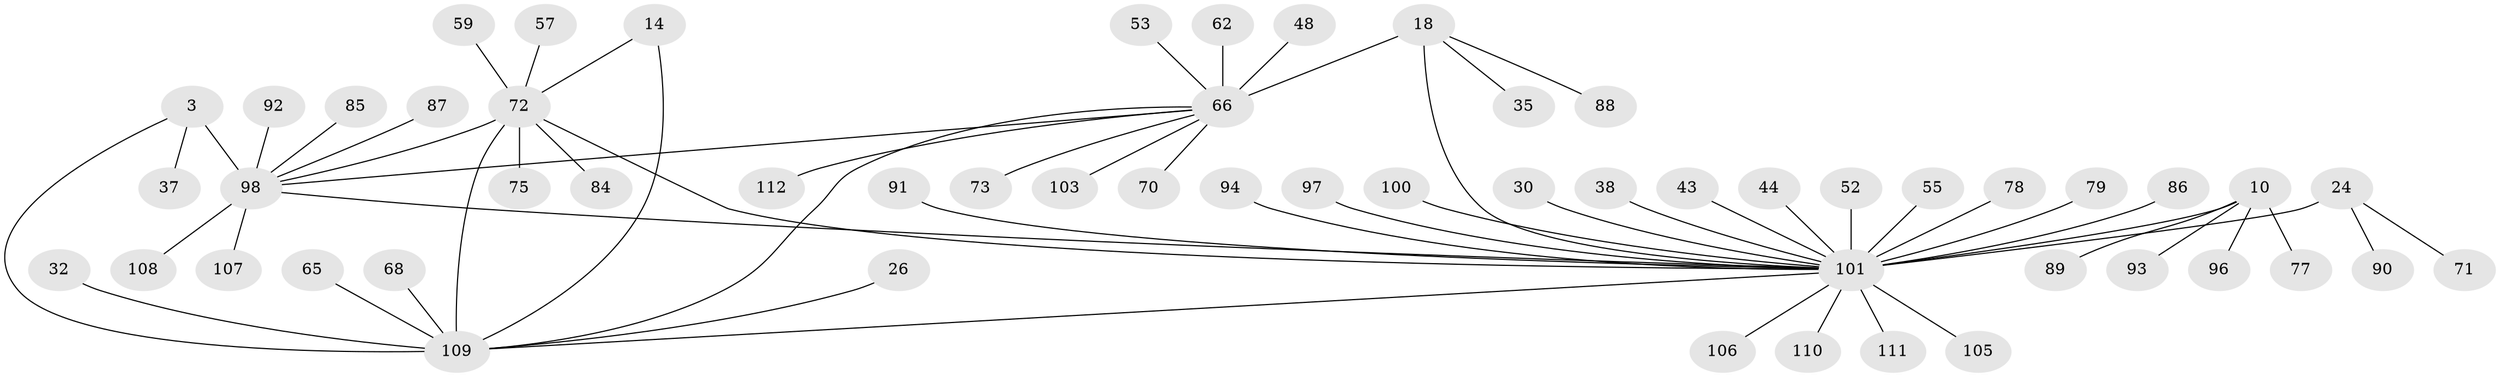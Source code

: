 // original degree distribution, {5: 0.026785714285714284, 8: 0.10714285714285714, 10: 0.008928571428571428, 11: 0.017857142857142856, 6: 0.026785714285714284, 9: 0.017857142857142856, 7: 0.008928571428571428, 4: 0.026785714285714284, 1: 0.5892857142857143, 3: 0.017857142857142856, 2: 0.15178571428571427}
// Generated by graph-tools (version 1.1) at 2025/55/03/09/25 04:55:48]
// undirected, 56 vertices, 61 edges
graph export_dot {
graph [start="1"]
  node [color=gray90,style=filled];
  3 [super="+1"];
  10 [super="+7"];
  14;
  18 [super="+16"];
  24 [super="+21"];
  26;
  30;
  32;
  35;
  37;
  38;
  43;
  44;
  48;
  52;
  53;
  55;
  57;
  59;
  62;
  65 [super="+49"];
  66 [super="+20+27+28+40"];
  68;
  70 [super="+61"];
  71 [super="+42"];
  72 [super="+12+47"];
  73;
  75;
  77;
  78;
  79;
  84;
  85;
  86;
  87;
  88 [super="+80"];
  89 [super="+36"];
  90;
  91 [super="+50"];
  92;
  93;
  94;
  96;
  97 [super="+81"];
  98 [super="+29+54+56+76+5+45+69+74+82+83"];
  100;
  101 [super="+99+9+64"];
  103 [super="+63"];
  105;
  106 [super="+46+60"];
  107;
  108 [super="+102"];
  109 [super="+104+15"];
  110 [super="+95"];
  111 [super="+67"];
  112;
  3 -- 37;
  3 -- 109;
  3 -- 98 [weight=6];
  10 -- 96;
  10 -- 93;
  10 -- 77;
  10 -- 89;
  10 -- 101 [weight=7];
  14 -- 109 [weight=2];
  14 -- 72 [weight=2];
  18 -- 35;
  18 -- 101 [weight=4];
  18 -- 88;
  18 -- 66 [weight=6];
  24 -- 90;
  24 -- 71;
  24 -- 101 [weight=6];
  26 -- 109;
  30 -- 101;
  32 -- 109;
  38 -- 101;
  43 -- 101;
  44 -- 101;
  48 -- 66;
  52 -- 101;
  53 -- 66;
  55 -- 101;
  57 -- 72;
  59 -- 72;
  62 -- 66;
  65 -- 109;
  66 -- 98;
  66 -- 70;
  66 -- 103;
  66 -- 73;
  66 -- 109;
  66 -- 112;
  68 -- 109;
  72 -- 98;
  72 -- 75;
  72 -- 109 [weight=4];
  72 -- 84;
  72 -- 101;
  78 -- 101;
  79 -- 101;
  85 -- 98;
  86 -- 101;
  87 -- 98;
  91 -- 101;
  92 -- 98;
  94 -- 101;
  97 -- 101;
  98 -- 101 [weight=2];
  98 -- 107;
  98 -- 108;
  100 -- 101;
  101 -- 109 [weight=2];
  101 -- 110;
  101 -- 111;
  101 -- 105;
  101 -- 106;
}
